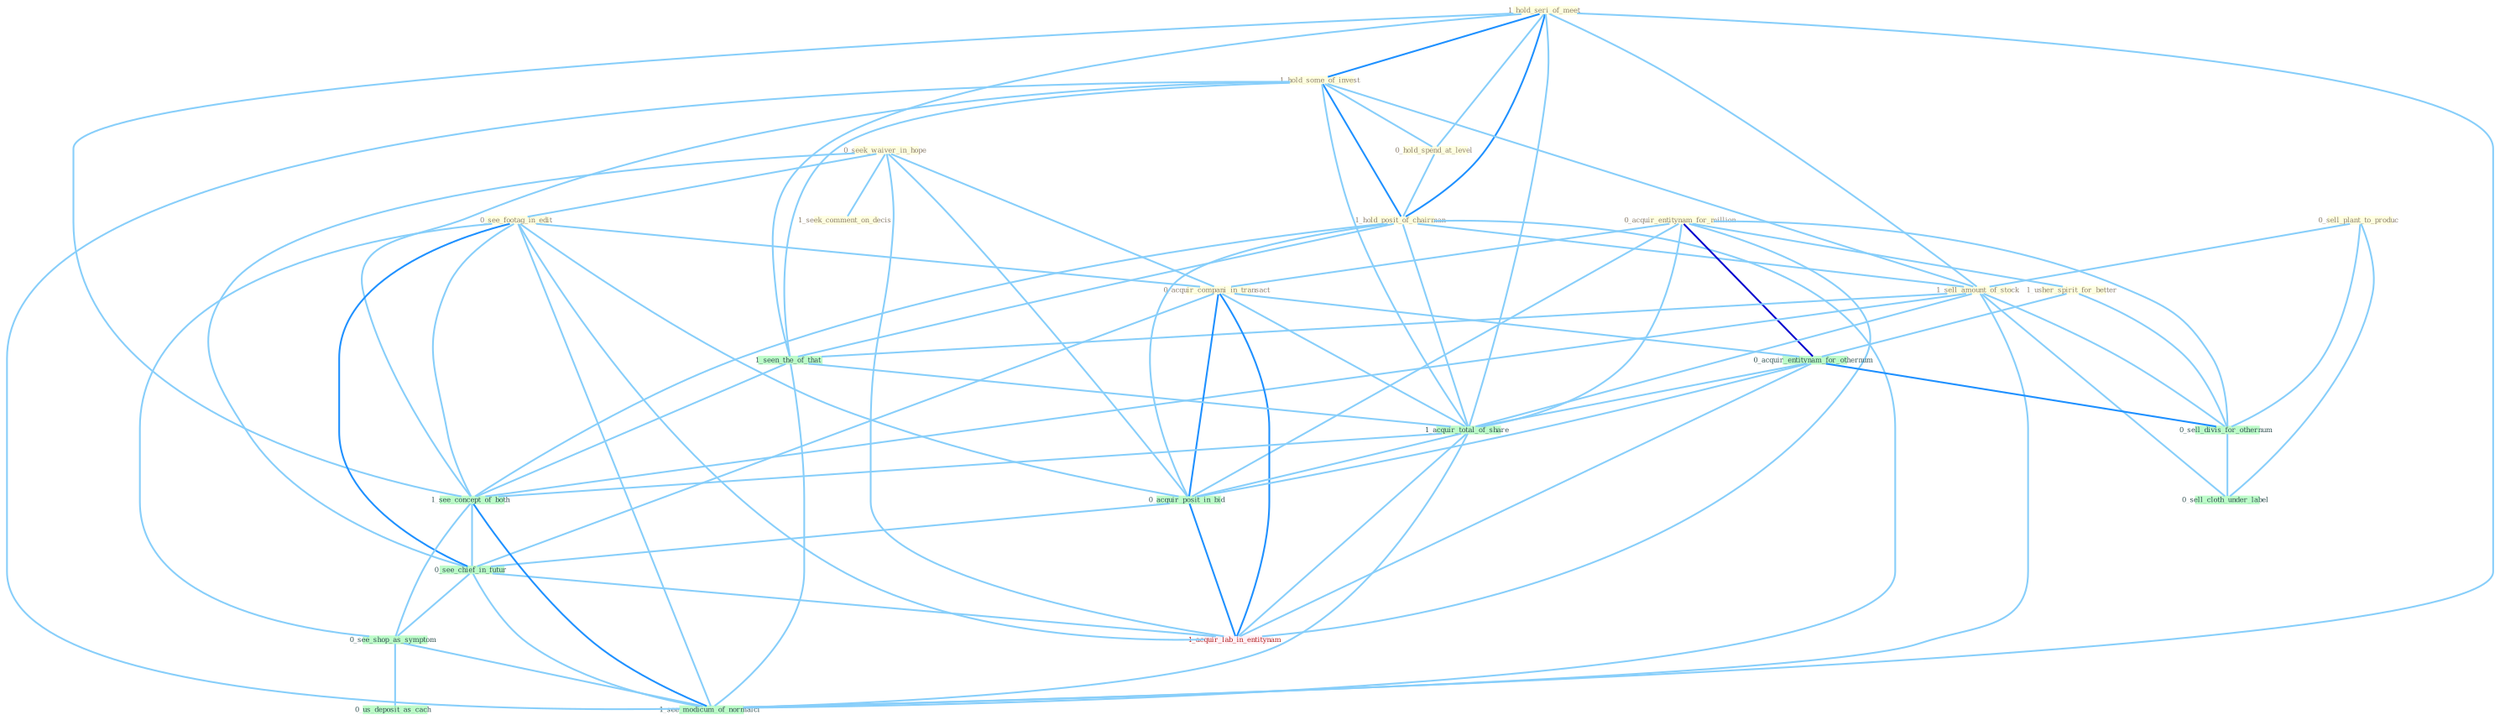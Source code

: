 Graph G{ 
    node
    [shape=polygon,style=filled,width=.5,height=.06,color="#BDFCC9",fixedsize=true,fontsize=4,
    fontcolor="#2f4f4f"];
    {node
    [color="#ffffe0", fontcolor="#8b7d6b"] "0_seek_waiver_in_hope " "1_hold_seri_of_meet " "1_hold_some_of_invest " "0_hold_spend_at_level " "1_seek_comment_on_decis " "1_hold_posit_of_chairman " "0_acquir_entitynam_for_million " "0_sell_plant_to_produc " "1_sell_amount_of_stock " "0_see_footag_in_edit " "0_acquir_compani_in_transact " "1_usher_spirit_for_better "}
{node [color="#fff0f5", fontcolor="#b22222"] "1_acquir_lab_in_entitynam "}
edge [color="#B0E2FF"];

	"0_seek_waiver_in_hope " -- "1_seek_comment_on_decis " [w="1", color="#87cefa" ];
	"0_seek_waiver_in_hope " -- "0_see_footag_in_edit " [w="1", color="#87cefa" ];
	"0_seek_waiver_in_hope " -- "0_acquir_compani_in_transact " [w="1", color="#87cefa" ];
	"0_seek_waiver_in_hope " -- "0_acquir_posit_in_bid " [w="1", color="#87cefa" ];
	"0_seek_waiver_in_hope " -- "0_see_chief_in_futur " [w="1", color="#87cefa" ];
	"0_seek_waiver_in_hope " -- "1_acquir_lab_in_entitynam " [w="1", color="#87cefa" ];
	"1_hold_seri_of_meet " -- "1_hold_some_of_invest " [w="2", color="#1e90ff" , len=0.8];
	"1_hold_seri_of_meet " -- "0_hold_spend_at_level " [w="1", color="#87cefa" ];
	"1_hold_seri_of_meet " -- "1_hold_posit_of_chairman " [w="2", color="#1e90ff" , len=0.8];
	"1_hold_seri_of_meet " -- "1_sell_amount_of_stock " [w="1", color="#87cefa" ];
	"1_hold_seri_of_meet " -- "1_seen_the_of_that " [w="1", color="#87cefa" ];
	"1_hold_seri_of_meet " -- "1_acquir_total_of_share " [w="1", color="#87cefa" ];
	"1_hold_seri_of_meet " -- "1_see_concept_of_both " [w="1", color="#87cefa" ];
	"1_hold_seri_of_meet " -- "1_see_modicum_of_normalci " [w="1", color="#87cefa" ];
	"1_hold_some_of_invest " -- "0_hold_spend_at_level " [w="1", color="#87cefa" ];
	"1_hold_some_of_invest " -- "1_hold_posit_of_chairman " [w="2", color="#1e90ff" , len=0.8];
	"1_hold_some_of_invest " -- "1_sell_amount_of_stock " [w="1", color="#87cefa" ];
	"1_hold_some_of_invest " -- "1_seen_the_of_that " [w="1", color="#87cefa" ];
	"1_hold_some_of_invest " -- "1_acquir_total_of_share " [w="1", color="#87cefa" ];
	"1_hold_some_of_invest " -- "1_see_concept_of_both " [w="1", color="#87cefa" ];
	"1_hold_some_of_invest " -- "1_see_modicum_of_normalci " [w="1", color="#87cefa" ];
	"0_hold_spend_at_level " -- "1_hold_posit_of_chairman " [w="1", color="#87cefa" ];
	"1_hold_posit_of_chairman " -- "1_sell_amount_of_stock " [w="1", color="#87cefa" ];
	"1_hold_posit_of_chairman " -- "1_seen_the_of_that " [w="1", color="#87cefa" ];
	"1_hold_posit_of_chairman " -- "1_acquir_total_of_share " [w="1", color="#87cefa" ];
	"1_hold_posit_of_chairman " -- "0_acquir_posit_in_bid " [w="1", color="#87cefa" ];
	"1_hold_posit_of_chairman " -- "1_see_concept_of_both " [w="1", color="#87cefa" ];
	"1_hold_posit_of_chairman " -- "1_see_modicum_of_normalci " [w="1", color="#87cefa" ];
	"0_acquir_entitynam_for_million " -- "0_acquir_compani_in_transact " [w="1", color="#87cefa" ];
	"0_acquir_entitynam_for_million " -- "1_usher_spirit_for_better " [w="1", color="#87cefa" ];
	"0_acquir_entitynam_for_million " -- "0_acquir_entitynam_for_othernum " [w="3", color="#0000cd" , len=0.6];
	"0_acquir_entitynam_for_million " -- "0_sell_divis_for_othernum " [w="1", color="#87cefa" ];
	"0_acquir_entitynam_for_million " -- "1_acquir_total_of_share " [w="1", color="#87cefa" ];
	"0_acquir_entitynam_for_million " -- "0_acquir_posit_in_bid " [w="1", color="#87cefa" ];
	"0_acquir_entitynam_for_million " -- "1_acquir_lab_in_entitynam " [w="1", color="#87cefa" ];
	"0_sell_plant_to_produc " -- "1_sell_amount_of_stock " [w="1", color="#87cefa" ];
	"0_sell_plant_to_produc " -- "0_sell_divis_for_othernum " [w="1", color="#87cefa" ];
	"0_sell_plant_to_produc " -- "0_sell_cloth_under_label " [w="1", color="#87cefa" ];
	"1_sell_amount_of_stock " -- "1_seen_the_of_that " [w="1", color="#87cefa" ];
	"1_sell_amount_of_stock " -- "0_sell_divis_for_othernum " [w="1", color="#87cefa" ];
	"1_sell_amount_of_stock " -- "1_acquir_total_of_share " [w="1", color="#87cefa" ];
	"1_sell_amount_of_stock " -- "0_sell_cloth_under_label " [w="1", color="#87cefa" ];
	"1_sell_amount_of_stock " -- "1_see_concept_of_both " [w="1", color="#87cefa" ];
	"1_sell_amount_of_stock " -- "1_see_modicum_of_normalci " [w="1", color="#87cefa" ];
	"0_see_footag_in_edit " -- "0_acquir_compani_in_transact " [w="1", color="#87cefa" ];
	"0_see_footag_in_edit " -- "0_acquir_posit_in_bid " [w="1", color="#87cefa" ];
	"0_see_footag_in_edit " -- "1_see_concept_of_both " [w="1", color="#87cefa" ];
	"0_see_footag_in_edit " -- "0_see_chief_in_futur " [w="2", color="#1e90ff" , len=0.8];
	"0_see_footag_in_edit " -- "0_see_shop_as_symptom " [w="1", color="#87cefa" ];
	"0_see_footag_in_edit " -- "1_acquir_lab_in_entitynam " [w="1", color="#87cefa" ];
	"0_see_footag_in_edit " -- "1_see_modicum_of_normalci " [w="1", color="#87cefa" ];
	"0_acquir_compani_in_transact " -- "0_acquir_entitynam_for_othernum " [w="1", color="#87cefa" ];
	"0_acquir_compani_in_transact " -- "1_acquir_total_of_share " [w="1", color="#87cefa" ];
	"0_acquir_compani_in_transact " -- "0_acquir_posit_in_bid " [w="2", color="#1e90ff" , len=0.8];
	"0_acquir_compani_in_transact " -- "0_see_chief_in_futur " [w="1", color="#87cefa" ];
	"0_acquir_compani_in_transact " -- "1_acquir_lab_in_entitynam " [w="2", color="#1e90ff" , len=0.8];
	"1_usher_spirit_for_better " -- "0_acquir_entitynam_for_othernum " [w="1", color="#87cefa" ];
	"1_usher_spirit_for_better " -- "0_sell_divis_for_othernum " [w="1", color="#87cefa" ];
	"0_acquir_entitynam_for_othernum " -- "0_sell_divis_for_othernum " [w="2", color="#1e90ff" , len=0.8];
	"0_acquir_entitynam_for_othernum " -- "1_acquir_total_of_share " [w="1", color="#87cefa" ];
	"0_acquir_entitynam_for_othernum " -- "0_acquir_posit_in_bid " [w="1", color="#87cefa" ];
	"0_acquir_entitynam_for_othernum " -- "1_acquir_lab_in_entitynam " [w="1", color="#87cefa" ];
	"1_seen_the_of_that " -- "1_acquir_total_of_share " [w="1", color="#87cefa" ];
	"1_seen_the_of_that " -- "1_see_concept_of_both " [w="1", color="#87cefa" ];
	"1_seen_the_of_that " -- "1_see_modicum_of_normalci " [w="1", color="#87cefa" ];
	"0_sell_divis_for_othernum " -- "0_sell_cloth_under_label " [w="1", color="#87cefa" ];
	"1_acquir_total_of_share " -- "0_acquir_posit_in_bid " [w="1", color="#87cefa" ];
	"1_acquir_total_of_share " -- "1_see_concept_of_both " [w="1", color="#87cefa" ];
	"1_acquir_total_of_share " -- "1_acquir_lab_in_entitynam " [w="1", color="#87cefa" ];
	"1_acquir_total_of_share " -- "1_see_modicum_of_normalci " [w="1", color="#87cefa" ];
	"0_acquir_posit_in_bid " -- "0_see_chief_in_futur " [w="1", color="#87cefa" ];
	"0_acquir_posit_in_bid " -- "1_acquir_lab_in_entitynam " [w="2", color="#1e90ff" , len=0.8];
	"1_see_concept_of_both " -- "0_see_chief_in_futur " [w="1", color="#87cefa" ];
	"1_see_concept_of_both " -- "0_see_shop_as_symptom " [w="1", color="#87cefa" ];
	"1_see_concept_of_both " -- "1_see_modicum_of_normalci " [w="2", color="#1e90ff" , len=0.8];
	"0_see_chief_in_futur " -- "0_see_shop_as_symptom " [w="1", color="#87cefa" ];
	"0_see_chief_in_futur " -- "1_acquir_lab_in_entitynam " [w="1", color="#87cefa" ];
	"0_see_chief_in_futur " -- "1_see_modicum_of_normalci " [w="1", color="#87cefa" ];
	"0_see_shop_as_symptom " -- "0_us_deposit_as_cach " [w="1", color="#87cefa" ];
	"0_see_shop_as_symptom " -- "1_see_modicum_of_normalci " [w="1", color="#87cefa" ];
}